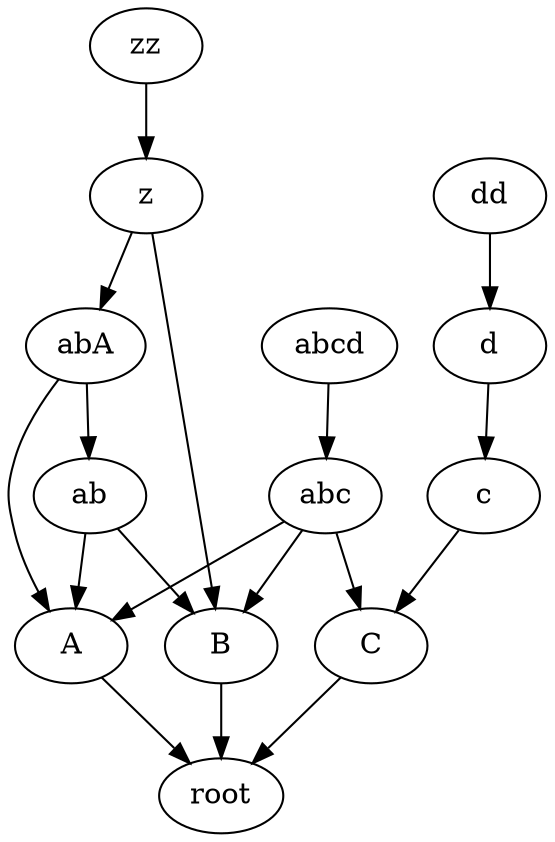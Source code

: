/*
Summerized by P.S.V.R
Note. Log related relations are omitted.
*/

digraph test1 {
  A->root
  B->root
	C->root
	ab->A
	ab->B
	abc->A
	abc->B
	abc->C
	abA->ab
	abA->A
	z->abA
	z->B
	zz->z
	abcd->abc
	dd->d
	d->c
	c->C
}
